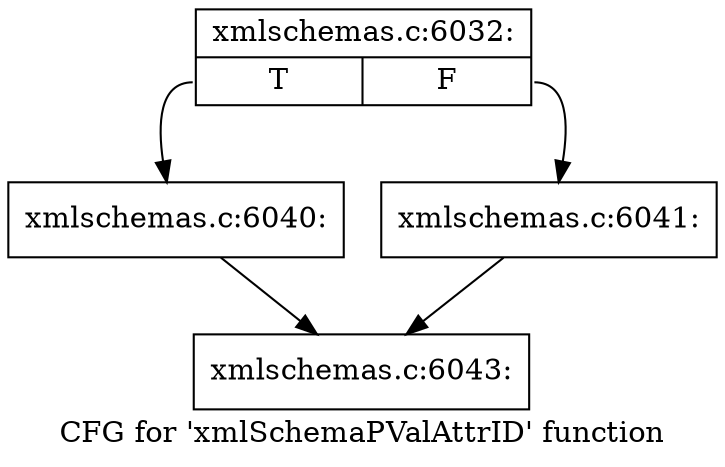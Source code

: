 digraph "CFG for 'xmlSchemaPValAttrID' function" {
	label="CFG for 'xmlSchemaPValAttrID' function";

	Node0x55d025ab4020 [shape=record,label="{xmlschemas.c:6032:|{<s0>T|<s1>F}}"];
	Node0x55d025ab4020:s0 -> Node0x55d025f155f0;
	Node0x55d025ab4020:s1 -> Node0x55d025f15640;
	Node0x55d025f155f0 [shape=record,label="{xmlschemas.c:6040:}"];
	Node0x55d025f155f0 -> Node0x55d025ab3cc0;
	Node0x55d025f15640 [shape=record,label="{xmlschemas.c:6041:}"];
	Node0x55d025f15640 -> Node0x55d025ab3cc0;
	Node0x55d025ab3cc0 [shape=record,label="{xmlschemas.c:6043:}"];
}
